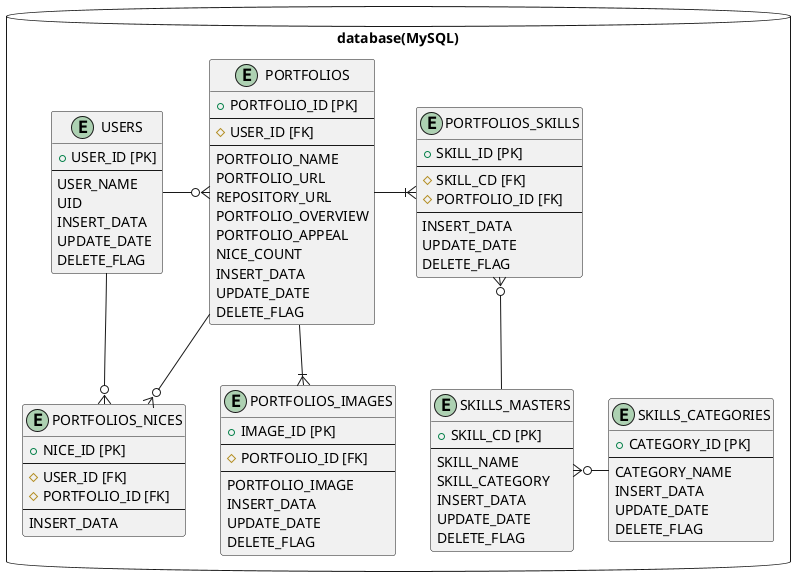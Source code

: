 @startuml EntityRelationship

package "database(MySQL)" as target_system <<Database>> {

    entity "USERS" as users {
        + USER_ID [PK]
        --
        USER_NAME
        UID
        INSERT_DATA
        UPDATE_DATE
        DELETE_FLAG
       }

    entity "PORTFOLIOS" as portfolios {
        + PORTFOLIO_ID [PK]
        --
        # USER_ID [FK]
        --
        PORTFOLIO_NAME
        PORTFOLIO_URL
        REPOSITORY_URL
        PORTFOLIO_OVERVIEW
        PORTFOLIO_APPEAL
        NICE_COUNT
        INSERT_DATA
        UPDATE_DATE
        DELETE_FLAG
    }

    entity "PORTFOLIOS_IMAGES" as portfolios_images {
        + IMAGE_ID [PK]
        --
        # PORTFOLIO_ID [FK]
        --
        PORTFOLIO_IMAGE
        INSERT_DATA
        UPDATE_DATE
        DELETE_FLAG
    }

    entity "PORTFOLIOS_SKILLS" as portfolios_skills {
        + SKILL_ID [PK]
        --
        # SKILL_CD [FK]
        # PORTFOLIO_ID [FK]
        --
        INSERT_DATA
        UPDATE_DATE
        DELETE_FLAG
    }

    entity "SKILLS_MASTERS" as skills_masters {
        + SKILL_CD [PK]
        --
        SKILL_NAME
        SKILL_CATEGORY
        INSERT_DATA
        UPDATE_DATE
        DELETE_FLAG
    }

    entity "SKILLS_CATEGORIES" as skills_categories {
        + CATEGORY_ID [PK]
        --
        CATEGORY_NAME
        INSERT_DATA
        UPDATE_DATE
        DELETE_FLAG
    }

   entity "PORTFOLIOS_NICES" as portfolios_nices {
        + NICE_ID [PK]
        --
        # USER_ID [FK]
        # PORTFOLIO_ID [FK]
        --
        INSERT_DATA 
    }
}

users --right--o{ portfolios
users -down-o{ portfolios_nices
portfolios --o{ portfolios_nices
portfolios -down-|{ portfolios_images
portfolios -right-|{ portfolios_skills
portfolios_skills }o-down- skills_masters
skills_masters }o-right- skills_categories

@enduml